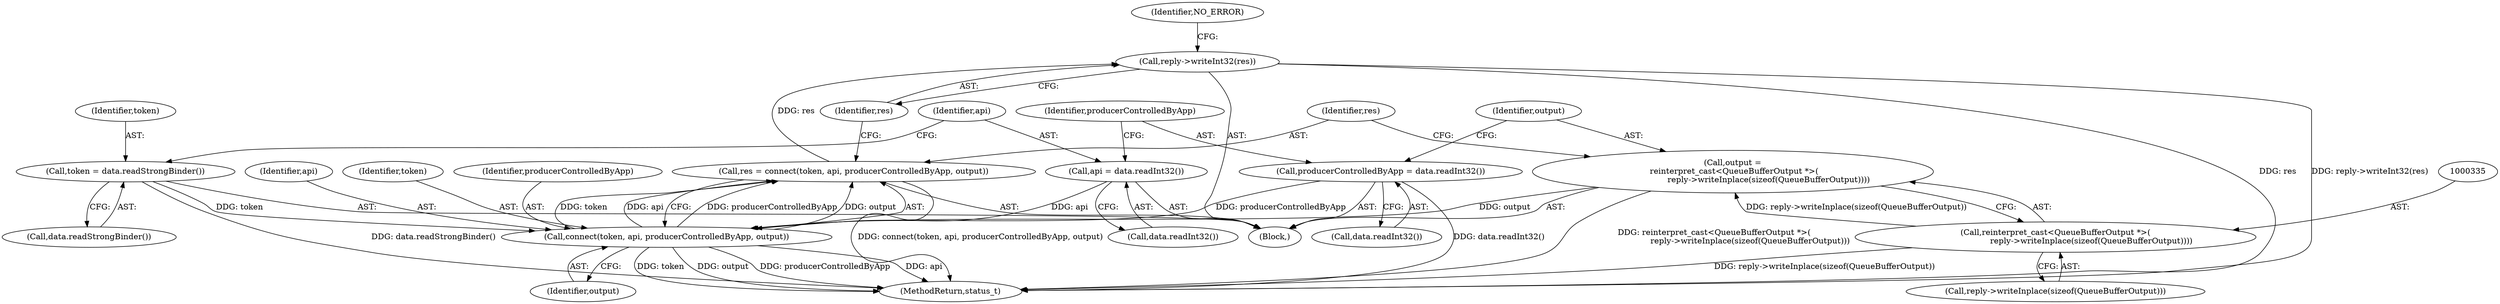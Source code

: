 digraph "0_Android_d06421fd37fbb7fd07002e6738fac3a223cb1a62@API" {
"1000347" [label="(Call,reply->writeInt32(res))"];
"1000340" [label="(Call,res = connect(token, api, producerControlledByApp, output))"];
"1000342" [label="(Call,connect(token, api, producerControlledByApp, output))"];
"1000321" [label="(Call,token = data.readStrongBinder())"];
"1000325" [label="(Call,api = data.readInt32())"];
"1000329" [label="(Call,producerControlledByApp = data.readInt32())"];
"1000332" [label="(Call,output =\n reinterpret_cast<QueueBufferOutput *>(\n                            reply->writeInplace(sizeof(QueueBufferOutput))))"];
"1000334" [label="(Call,reinterpret_cast<QueueBufferOutput *>(\n                            reply->writeInplace(sizeof(QueueBufferOutput))))"];
"1000334" [label="(Call,reinterpret_cast<QueueBufferOutput *>(\n                            reply->writeInplace(sizeof(QueueBufferOutput))))"];
"1000329" [label="(Call,producerControlledByApp = data.readInt32())"];
"1000330" [label="(Identifier,producerControlledByApp)"];
"1000336" [label="(Call,reply->writeInplace(sizeof(QueueBufferOutput)))"];
"1000331" [label="(Call,data.readInt32())"];
"1000343" [label="(Identifier,token)"];
"1000325" [label="(Call,api = data.readInt32())"];
"1000315" [label="(Block,)"];
"1000347" [label="(Call,reply->writeInt32(res))"];
"1000321" [label="(Call,token = data.readStrongBinder())"];
"1000345" [label="(Identifier,producerControlledByApp)"];
"1000378" [label="(MethodReturn,status_t)"];
"1000341" [label="(Identifier,res)"];
"1000322" [label="(Identifier,token)"];
"1000333" [label="(Identifier,output)"];
"1000346" [label="(Identifier,output)"];
"1000348" [label="(Identifier,res)"];
"1000327" [label="(Call,data.readInt32())"];
"1000344" [label="(Identifier,api)"];
"1000342" [label="(Call,connect(token, api, producerControlledByApp, output))"];
"1000323" [label="(Call,data.readStrongBinder())"];
"1000340" [label="(Call,res = connect(token, api, producerControlledByApp, output))"];
"1000332" [label="(Call,output =\n reinterpret_cast<QueueBufferOutput *>(\n                            reply->writeInplace(sizeof(QueueBufferOutput))))"];
"1000350" [label="(Identifier,NO_ERROR)"];
"1000326" [label="(Identifier,api)"];
"1000347" -> "1000315"  [label="AST: "];
"1000347" -> "1000348"  [label="CFG: "];
"1000348" -> "1000347"  [label="AST: "];
"1000350" -> "1000347"  [label="CFG: "];
"1000347" -> "1000378"  [label="DDG: res"];
"1000347" -> "1000378"  [label="DDG: reply->writeInt32(res)"];
"1000340" -> "1000347"  [label="DDG: res"];
"1000340" -> "1000315"  [label="AST: "];
"1000340" -> "1000342"  [label="CFG: "];
"1000341" -> "1000340"  [label="AST: "];
"1000342" -> "1000340"  [label="AST: "];
"1000348" -> "1000340"  [label="CFG: "];
"1000340" -> "1000378"  [label="DDG: connect(token, api, producerControlledByApp, output)"];
"1000342" -> "1000340"  [label="DDG: token"];
"1000342" -> "1000340"  [label="DDG: api"];
"1000342" -> "1000340"  [label="DDG: producerControlledByApp"];
"1000342" -> "1000340"  [label="DDG: output"];
"1000342" -> "1000346"  [label="CFG: "];
"1000343" -> "1000342"  [label="AST: "];
"1000344" -> "1000342"  [label="AST: "];
"1000345" -> "1000342"  [label="AST: "];
"1000346" -> "1000342"  [label="AST: "];
"1000342" -> "1000378"  [label="DDG: api"];
"1000342" -> "1000378"  [label="DDG: token"];
"1000342" -> "1000378"  [label="DDG: output"];
"1000342" -> "1000378"  [label="DDG: producerControlledByApp"];
"1000321" -> "1000342"  [label="DDG: token"];
"1000325" -> "1000342"  [label="DDG: api"];
"1000329" -> "1000342"  [label="DDG: producerControlledByApp"];
"1000332" -> "1000342"  [label="DDG: output"];
"1000321" -> "1000315"  [label="AST: "];
"1000321" -> "1000323"  [label="CFG: "];
"1000322" -> "1000321"  [label="AST: "];
"1000323" -> "1000321"  [label="AST: "];
"1000326" -> "1000321"  [label="CFG: "];
"1000321" -> "1000378"  [label="DDG: data.readStrongBinder()"];
"1000325" -> "1000315"  [label="AST: "];
"1000325" -> "1000327"  [label="CFG: "];
"1000326" -> "1000325"  [label="AST: "];
"1000327" -> "1000325"  [label="AST: "];
"1000330" -> "1000325"  [label="CFG: "];
"1000329" -> "1000315"  [label="AST: "];
"1000329" -> "1000331"  [label="CFG: "];
"1000330" -> "1000329"  [label="AST: "];
"1000331" -> "1000329"  [label="AST: "];
"1000333" -> "1000329"  [label="CFG: "];
"1000329" -> "1000378"  [label="DDG: data.readInt32()"];
"1000332" -> "1000315"  [label="AST: "];
"1000332" -> "1000334"  [label="CFG: "];
"1000333" -> "1000332"  [label="AST: "];
"1000334" -> "1000332"  [label="AST: "];
"1000341" -> "1000332"  [label="CFG: "];
"1000332" -> "1000378"  [label="DDG: reinterpret_cast<QueueBufferOutput *>(\n                            reply->writeInplace(sizeof(QueueBufferOutput)))"];
"1000334" -> "1000332"  [label="DDG: reply->writeInplace(sizeof(QueueBufferOutput))"];
"1000334" -> "1000336"  [label="CFG: "];
"1000335" -> "1000334"  [label="AST: "];
"1000336" -> "1000334"  [label="AST: "];
"1000334" -> "1000378"  [label="DDG: reply->writeInplace(sizeof(QueueBufferOutput))"];
}
